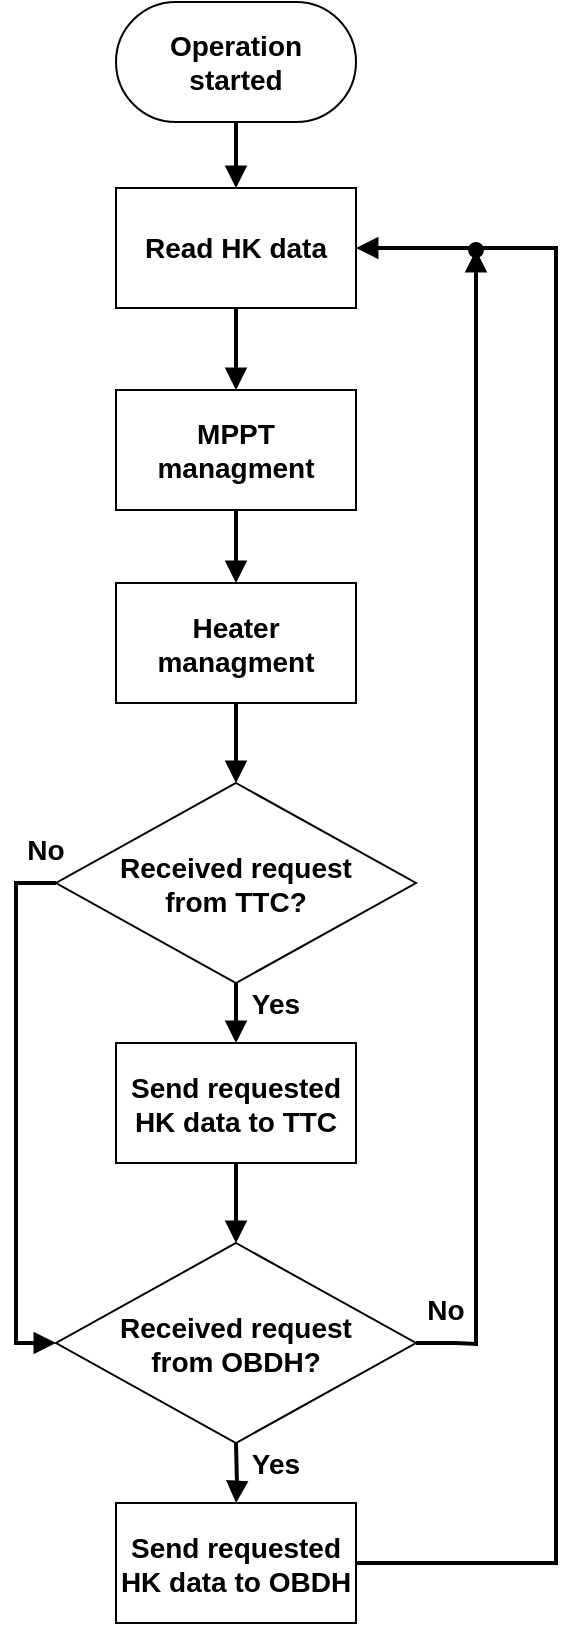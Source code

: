 <mxfile version="14.7.3" type="device"><diagram id="R2Yd0N2lZ2c7ESYyiCnK" name="Page-1"><mxGraphModel dx="1313" dy="1193" grid="1" gridSize="10" guides="1" tooltips="1" connect="1" arrows="1" fold="1" page="1" pageScale="1" pageWidth="827" pageHeight="1169" math="0" shadow="0"><root><mxCell id="0"/><mxCell id="1" parent="0"/><mxCell id="dzeHKv0_mdOKu4gpFwl5-74" style="edgeStyle=orthogonalEdgeStyle;rounded=0;orthogonalLoop=1;jettySize=auto;html=1;exitX=0.5;exitY=1;exitDx=0;exitDy=0;entryX=0.5;entryY=0;entryDx=0;entryDy=0;strokeWidth=2;endArrow=block;endFill=1;" parent="1" source="dzeHKv0_mdOKu4gpFwl5-75" target="dzeHKv0_mdOKu4gpFwl5-76" edge="1"><mxGeometry relative="1" as="geometry"/></mxCell><mxCell id="dzeHKv0_mdOKu4gpFwl5-75" value="Operation&lt;br style=&quot;font-size: 14px&quot;&gt;started" style="rounded=1;whiteSpace=wrap;html=1;arcSize=50;fontSize=14;fontStyle=1" parent="1" vertex="1"><mxGeometry x="1149" y="179" width="120" height="60" as="geometry"/></mxCell><mxCell id="dzeHKv0_mdOKu4gpFwl5-76" value="Read HK data" style="rounded=0;whiteSpace=wrap;html=1;fontSize=14;fontStyle=1" parent="1" vertex="1"><mxGeometry x="1149" y="272" width="120" height="60" as="geometry"/></mxCell><mxCell id="dzeHKv0_mdOKu4gpFwl5-77" style="edgeStyle=orthogonalEdgeStyle;rounded=0;orthogonalLoop=1;jettySize=auto;html=1;exitX=0.5;exitY=1;exitDx=0;exitDy=0;endArrow=block;endFill=1;strokeWidth=2;startArrow=none;" parent="1" source="dzeHKv0_mdOKu4gpFwl5-96" target="dzeHKv0_mdOKu4gpFwl5-89" edge="1"><mxGeometry relative="1" as="geometry"><mxPoint x="1209" y="459.5" as="sourcePoint"/><mxPoint x="1209" y="509.5" as="targetPoint"/></mxGeometry></mxCell><mxCell id="dzeHKv0_mdOKu4gpFwl5-78" value="MPPT&lt;br&gt;managment" style="rounded=0;whiteSpace=wrap;html=1;fontSize=14;fontStyle=1" parent="1" vertex="1"><mxGeometry x="1149" y="373" width="120" height="60" as="geometry"/></mxCell><mxCell id="dzeHKv0_mdOKu4gpFwl5-79" style="edgeStyle=orthogonalEdgeStyle;rounded=0;orthogonalLoop=1;jettySize=auto;html=1;exitX=1;exitY=0.5;exitDx=0;exitDy=0;endArrow=block;endFill=1;strokeWidth=2;" parent="1" edge="1"><mxGeometry relative="1" as="geometry"><mxPoint x="1299" y="849.5" as="sourcePoint"/><mxPoint x="1329" y="303" as="targetPoint"/><Array as="points"><mxPoint x="1319" y="850"/><mxPoint x="1329" y="850"/></Array></mxGeometry></mxCell><mxCell id="dzeHKv0_mdOKu4gpFwl5-80" style="edgeStyle=orthogonalEdgeStyle;rounded=0;orthogonalLoop=1;jettySize=auto;html=1;exitX=0.5;exitY=1;exitDx=0;exitDy=0;endArrow=block;endFill=1;strokeWidth=2;" parent="1" target="dzeHKv0_mdOKu4gpFwl5-83" edge="1"><mxGeometry relative="1" as="geometry"><mxPoint x="1209" y="899.5" as="sourcePoint"/></mxGeometry></mxCell><mxCell id="dzeHKv0_mdOKu4gpFwl5-81" value="Received request &lt;br&gt;from OBDH?" style="rhombus;whiteSpace=wrap;html=1;fontSize=14;fontStyle=1" parent="1" vertex="1"><mxGeometry x="1119" y="799.5" width="180" height="100" as="geometry"/></mxCell><mxCell id="dzeHKv0_mdOKu4gpFwl5-82" style="edgeStyle=orthogonalEdgeStyle;rounded=0;orthogonalLoop=1;jettySize=auto;html=1;exitX=1;exitY=0.5;exitDx=0;exitDy=0;endArrow=block;endFill=1;strokeWidth=2;entryX=1;entryY=0.5;entryDx=0;entryDy=0;" parent="1" source="dzeHKv0_mdOKu4gpFwl5-83" target="dzeHKv0_mdOKu4gpFwl5-76" edge="1"><mxGeometry relative="1" as="geometry"><mxPoint x="1439" y="279.5" as="targetPoint"/><Array as="points"><mxPoint x="1369" y="960"/><mxPoint x="1369" y="302"/></Array></mxGeometry></mxCell><mxCell id="dzeHKv0_mdOKu4gpFwl5-83" value="Send requested &lt;br&gt;HK data to OBDH" style="rounded=0;whiteSpace=wrap;html=1;fontSize=14;fontStyle=1" parent="1" vertex="1"><mxGeometry x="1149" y="929.5" width="120" height="60" as="geometry"/></mxCell><mxCell id="dzeHKv0_mdOKu4gpFwl5-84" style="edgeStyle=orthogonalEdgeStyle;rounded=0;orthogonalLoop=1;jettySize=auto;html=1;exitX=0.5;exitY=1;exitDx=0;exitDy=0;entryX=0.5;entryY=0;entryDx=0;entryDy=0;fontSize=14;endArrow=block;endFill=1;strokeWidth=2;" parent="1" source="dzeHKv0_mdOKu4gpFwl5-76" target="dzeHKv0_mdOKu4gpFwl5-78" edge="1"><mxGeometry relative="1" as="geometry"><mxPoint x="1209" y="342" as="sourcePoint"/></mxGeometry></mxCell><mxCell id="dzeHKv0_mdOKu4gpFwl5-85" value="No" style="text;html=1;strokeColor=none;fillColor=none;align=center;verticalAlign=middle;whiteSpace=wrap;rounded=0;fontSize=14;fontStyle=1" parent="1" vertex="1"><mxGeometry x="1299" y="823" width="30" height="20" as="geometry"/></mxCell><mxCell id="dzeHKv0_mdOKu4gpFwl5-86" value="Yes" style="text;html=1;strokeColor=none;fillColor=none;align=center;verticalAlign=middle;whiteSpace=wrap;rounded=0;fontSize=14;fontStyle=1" parent="1" vertex="1"><mxGeometry x="1209" y="899.5" width="40" height="20" as="geometry"/></mxCell><mxCell id="dzeHKv0_mdOKu4gpFwl5-87" value="" style="endArrow=none;html=1;fontSize=14;strokeWidth=2;" parent="1" edge="1"><mxGeometry width="50" height="50" relative="1" as="geometry"><mxPoint x="1379" y="829.5" as="sourcePoint"/><mxPoint x="1379" y="829.5" as="targetPoint"/></mxGeometry></mxCell><mxCell id="dzeHKv0_mdOKu4gpFwl5-88" style="edgeStyle=orthogonalEdgeStyle;rounded=0;orthogonalLoop=1;jettySize=auto;html=1;exitX=0.5;exitY=1;exitDx=0;exitDy=0;fontSize=14;endArrow=block;endFill=1;strokeWidth=2;" parent="1" source="dzeHKv0_mdOKu4gpFwl5-89" target="dzeHKv0_mdOKu4gpFwl5-81" edge="1"><mxGeometry relative="1" as="geometry"/></mxCell><mxCell id="dzeHKv0_mdOKu4gpFwl5-89" value="Send requested HK data to TTC" style="rounded=0;whiteSpace=wrap;html=1;fontSize=14;fontStyle=1" parent="1" vertex="1"><mxGeometry x="1149" y="699.5" width="120" height="60" as="geometry"/></mxCell><mxCell id="dzeHKv0_mdOKu4gpFwl5-92" value="" style="edgeStyle=orthogonalEdgeStyle;rounded=0;orthogonalLoop=1;jettySize=auto;html=1;exitX=0.5;exitY=1;exitDx=0;exitDy=0;endArrow=block;endFill=1;strokeWidth=2;entryX=0.5;entryY=0;entryDx=0;entryDy=0;" parent="1" source="dzeHKv0_mdOKu4gpFwl5-78" target="dzeHKv0_mdOKu4gpFwl5-109" edge="1"><mxGeometry relative="1" as="geometry"><mxPoint x="1209.0" y="476" as="sourcePoint"/><mxPoint x="1209" y="466" as="targetPoint"/><Array as="points"/></mxGeometry></mxCell><mxCell id="dzeHKv0_mdOKu4gpFwl5-95" style="edgeStyle=orthogonalEdgeStyle;rounded=0;orthogonalLoop=1;jettySize=auto;html=1;exitX=0;exitY=0.5;exitDx=0;exitDy=0;fontSize=14;startArrow=none;startFill=0;endArrow=block;endFill=1;strokeWidth=2;entryX=0;entryY=0.5;entryDx=0;entryDy=0;" parent="1" source="dzeHKv0_mdOKu4gpFwl5-96" target="dzeHKv0_mdOKu4gpFwl5-81" edge="1"><mxGeometry relative="1" as="geometry"><mxPoint x="1379" y="620" as="targetPoint"/></mxGeometry></mxCell><mxCell id="dzeHKv0_mdOKu4gpFwl5-96" value="Received request &lt;br&gt;from TTC?" style="rhombus;whiteSpace=wrap;html=1;fontSize=14;fontStyle=1" parent="1" vertex="1"><mxGeometry x="1119" y="569.5" width="180" height="100" as="geometry"/></mxCell><mxCell id="dzeHKv0_mdOKu4gpFwl5-106" value="No" style="text;html=1;strokeColor=none;fillColor=none;align=center;verticalAlign=middle;whiteSpace=wrap;rounded=0;fontSize=14;fontStyle=1" parent="1" vertex="1"><mxGeometry x="1099" y="593" width="30" height="20" as="geometry"/></mxCell><mxCell id="dzeHKv0_mdOKu4gpFwl5-107" value="Yes" style="text;html=1;strokeColor=none;fillColor=none;align=center;verticalAlign=middle;whiteSpace=wrap;rounded=0;fontSize=14;fontStyle=1" parent="1" vertex="1"><mxGeometry x="1209" y="669.5" width="40" height="20" as="geometry"/></mxCell><mxCell id="dzeHKv0_mdOKu4gpFwl5-109" value="Heater managment" style="rounded=0;whiteSpace=wrap;html=1;fontSize=14;fontStyle=1" parent="1" vertex="1"><mxGeometry x="1149" y="469.5" width="120" height="60" as="geometry"/></mxCell><mxCell id="dzeHKv0_mdOKu4gpFwl5-110" value="" style="edgeStyle=orthogonalEdgeStyle;rounded=0;orthogonalLoop=1;jettySize=auto;html=1;exitX=0.5;exitY=1;exitDx=0;exitDy=0;endArrow=block;endFill=1;strokeWidth=2;entryX=0.5;entryY=0;entryDx=0;entryDy=0;" parent="1" source="dzeHKv0_mdOKu4gpFwl5-109" target="dzeHKv0_mdOKu4gpFwl5-96" edge="1"><mxGeometry relative="1" as="geometry"><mxPoint x="1219" y="442" as="sourcePoint"/><mxPoint x="1219" y="476" as="targetPoint"/><Array as="points"><mxPoint x="1209" y="543"/><mxPoint x="1209" y="543"/></Array></mxGeometry></mxCell><mxCell id="dzeHKv0_mdOKu4gpFwl5-112" value="" style="endArrow=oval;html=1;fontSize=14;strokeWidth=2;endFill=1;" parent="1" edge="1"><mxGeometry width="50" height="50" relative="1" as="geometry"><mxPoint x="1329" y="333" as="sourcePoint"/><mxPoint x="1329" y="303" as="targetPoint"/></mxGeometry></mxCell></root></mxGraphModel></diagram></mxfile>